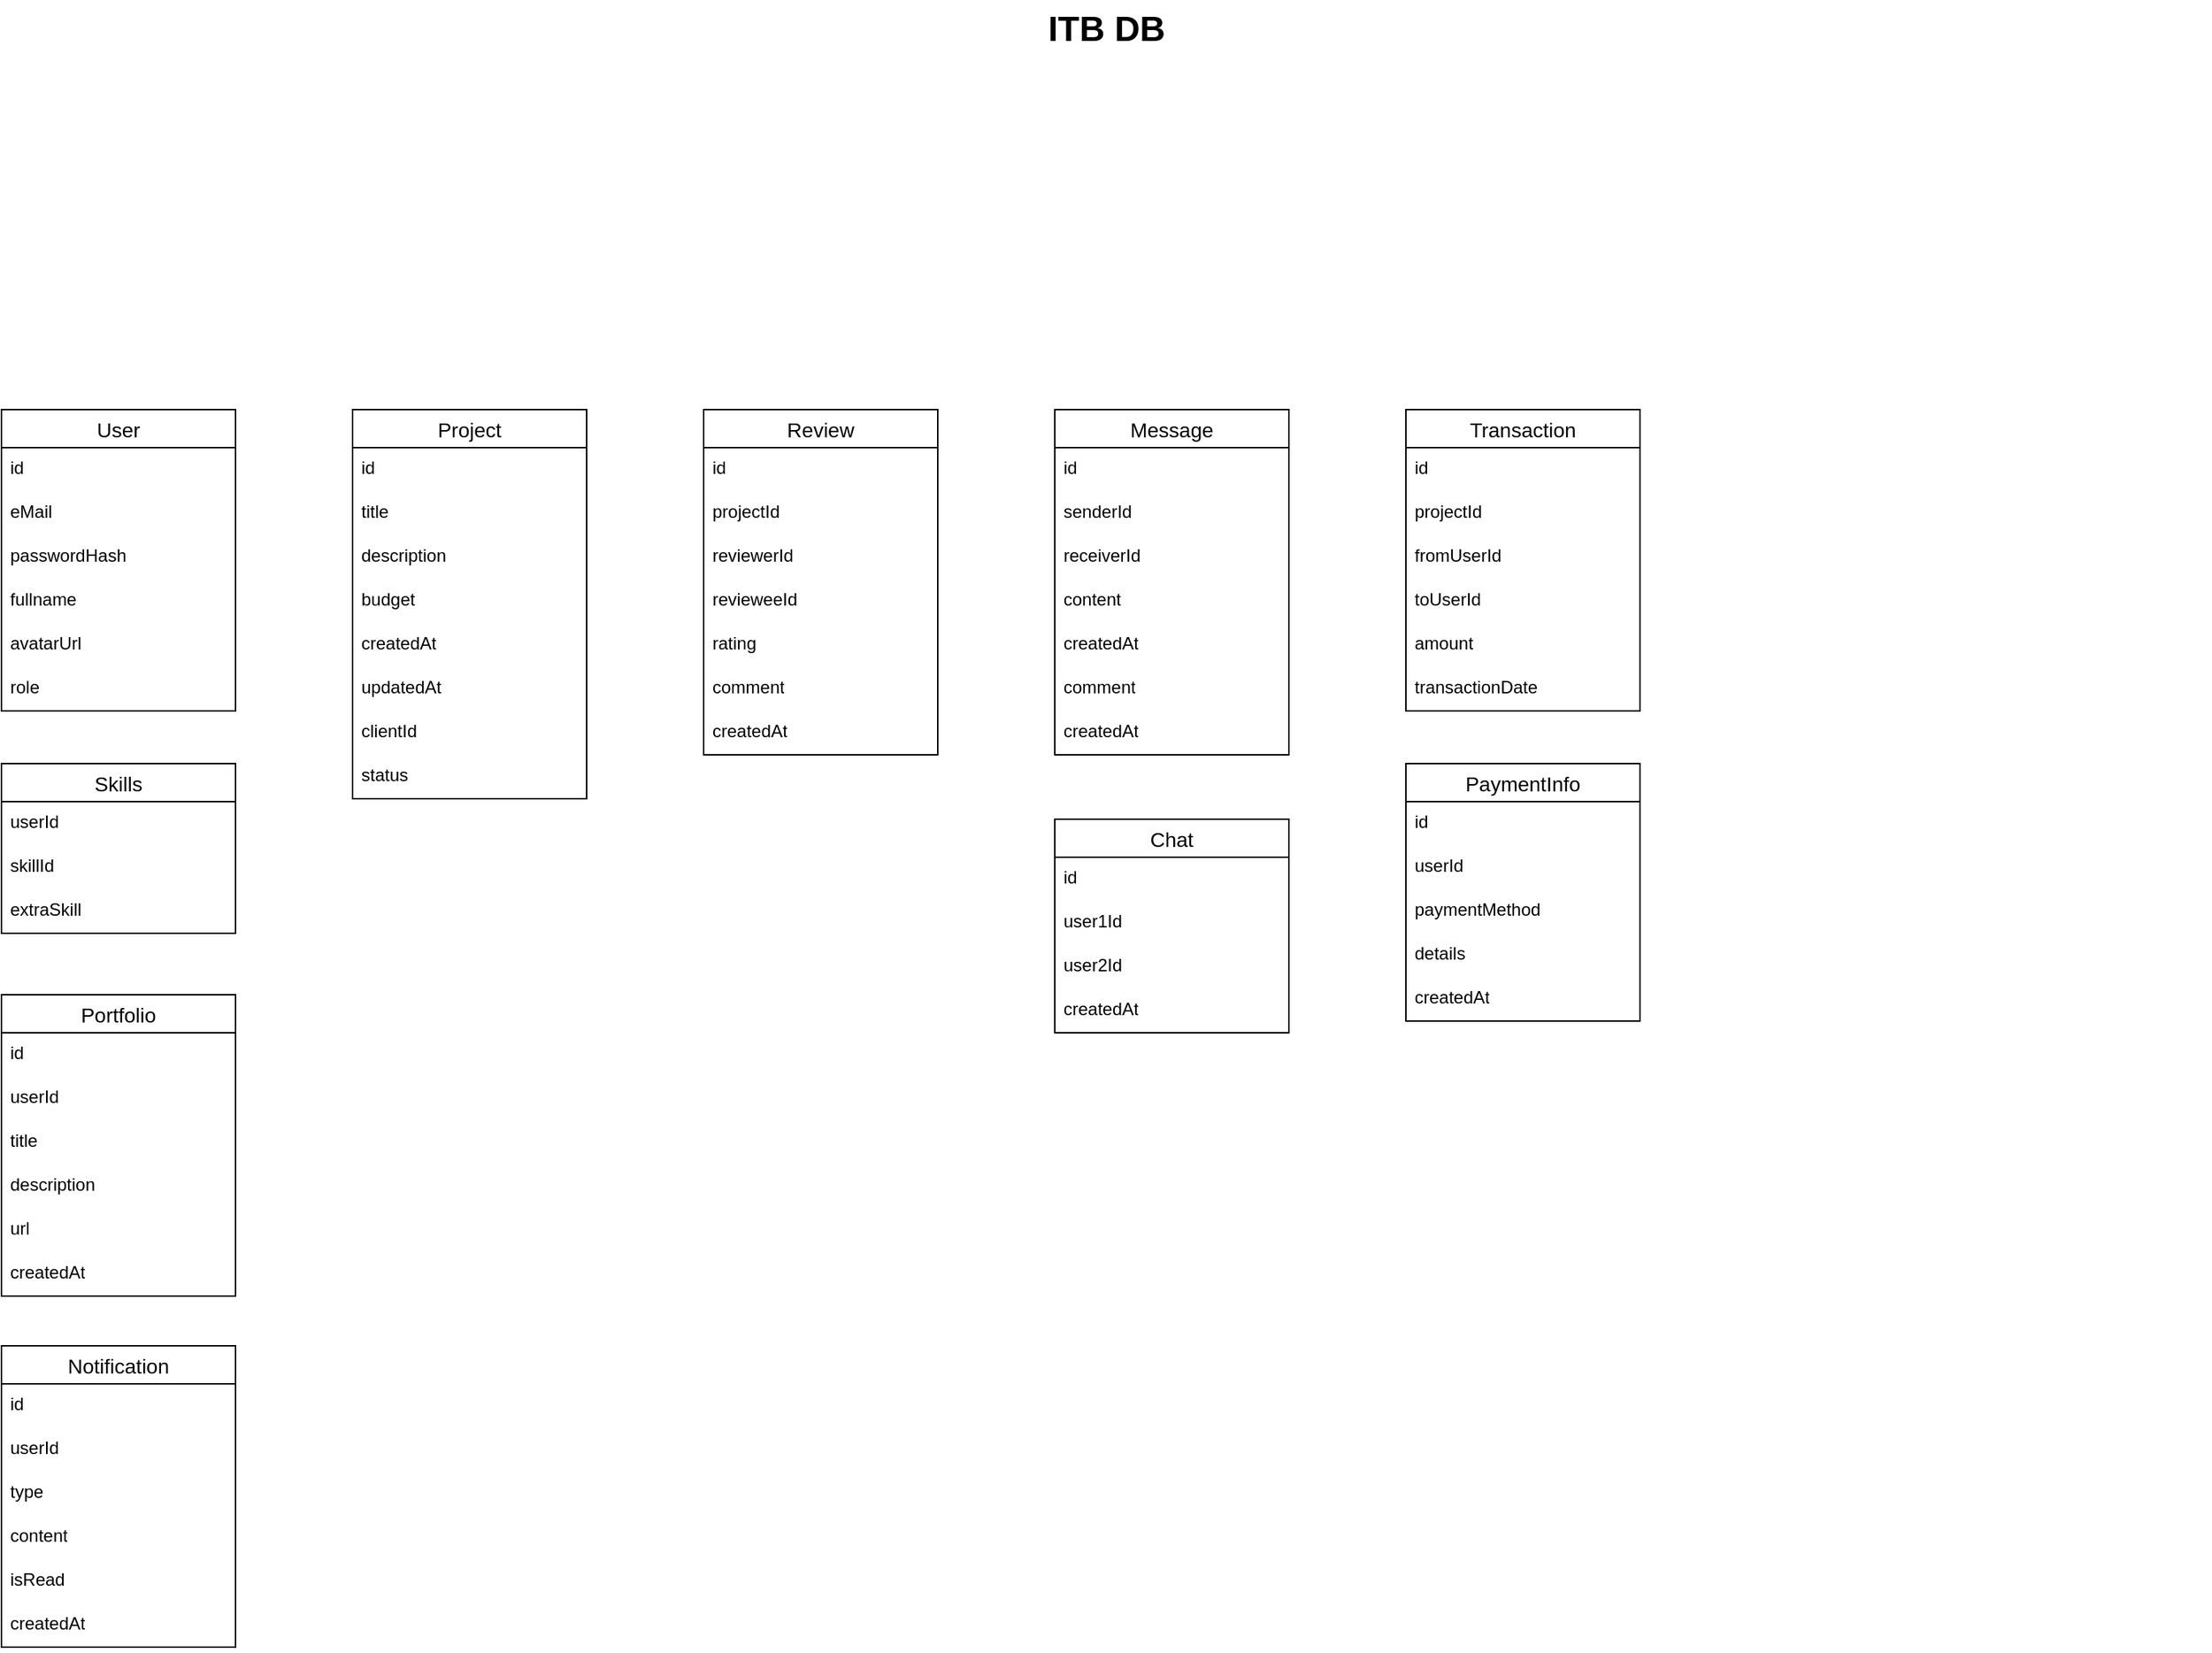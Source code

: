 <mxfile version="24.7.5">
  <diagram name="Page-1" id="929967ad-93f9-6ef4-fab6-5d389245f69c">
    <mxGraphModel dx="522" dy="656" grid="1" gridSize="10" guides="1" tooltips="1" connect="1" arrows="0" fold="1" page="1" pageScale="1.5" pageWidth="1169" pageHeight="826" background="none" math="0" shadow="0">
      <root>
        <mxCell id="0" style=";html=1;" />
        <mxCell id="1" style=";html=1;" parent="0" />
        <mxCell id="1672d66443f91eb5-23" value="ITB DB" style="text;strokeColor=none;fillColor=none;html=1;fontSize=24;fontStyle=1;verticalAlign=middle;align=center;" parent="1" vertex="1">
          <mxGeometry x="120" y="40" width="1510" height="40" as="geometry" />
        </mxCell>
        <mxCell id="SBOIbZMdPSWvXbue71oM-2" value="User" style="swimlane;fontStyle=0;childLayout=stackLayout;horizontal=1;startSize=26;horizontalStack=0;resizeParent=1;resizeParentMax=0;resizeLast=0;collapsible=1;marginBottom=0;align=center;fontSize=14;" parent="1" vertex="1">
          <mxGeometry x="120" y="320" width="160" height="206" as="geometry" />
        </mxCell>
        <mxCell id="SBOIbZMdPSWvXbue71oM-3" value="id" style="text;strokeColor=none;fillColor=none;spacingLeft=4;spacingRight=4;overflow=hidden;rotatable=0;points=[[0,0.5],[1,0.5]];portConstraint=eastwest;fontSize=12;whiteSpace=wrap;html=1;" parent="SBOIbZMdPSWvXbue71oM-2" vertex="1">
          <mxGeometry y="26" width="160" height="30" as="geometry" />
        </mxCell>
        <mxCell id="SBOIbZMdPSWvXbue71oM-4" value="eMail" style="text;strokeColor=none;fillColor=none;spacingLeft=4;spacingRight=4;overflow=hidden;rotatable=0;points=[[0,0.5],[1,0.5]];portConstraint=eastwest;fontSize=12;whiteSpace=wrap;html=1;" parent="SBOIbZMdPSWvXbue71oM-2" vertex="1">
          <mxGeometry y="56" width="160" height="30" as="geometry" />
        </mxCell>
        <mxCell id="SBOIbZMdPSWvXbue71oM-5" value="passwordHash" style="text;strokeColor=none;fillColor=none;spacingLeft=4;spacingRight=4;overflow=hidden;rotatable=0;points=[[0,0.5],[1,0.5]];portConstraint=eastwest;fontSize=12;whiteSpace=wrap;html=1;" parent="SBOIbZMdPSWvXbue71oM-2" vertex="1">
          <mxGeometry y="86" width="160" height="30" as="geometry" />
        </mxCell>
        <mxCell id="SBOIbZMdPSWvXbue71oM-7" value="fullname" style="text;strokeColor=none;fillColor=none;spacingLeft=4;spacingRight=4;overflow=hidden;rotatable=0;points=[[0,0.5],[1,0.5]];portConstraint=eastwest;fontSize=12;whiteSpace=wrap;html=1;" parent="SBOIbZMdPSWvXbue71oM-2" vertex="1">
          <mxGeometry y="116" width="160" height="30" as="geometry" />
        </mxCell>
        <mxCell id="SBOIbZMdPSWvXbue71oM-14" value="avatarUrl" style="text;strokeColor=none;fillColor=none;spacingLeft=4;spacingRight=4;overflow=hidden;rotatable=0;points=[[0,0.5],[1,0.5]];portConstraint=eastwest;fontSize=12;whiteSpace=wrap;html=1;" parent="SBOIbZMdPSWvXbue71oM-2" vertex="1">
          <mxGeometry y="146" width="160" height="30" as="geometry" />
        </mxCell>
        <mxCell id="SBOIbZMdPSWvXbue71oM-13" value="role" style="text;strokeColor=none;fillColor=none;spacingLeft=4;spacingRight=4;overflow=hidden;rotatable=0;points=[[0,0.5],[1,0.5]];portConstraint=eastwest;fontSize=12;whiteSpace=wrap;html=1;" parent="SBOIbZMdPSWvXbue71oM-2" vertex="1">
          <mxGeometry y="176" width="160" height="30" as="geometry" />
        </mxCell>
        <mxCell id="SBOIbZMdPSWvXbue71oM-15" value="Project" style="swimlane;fontStyle=0;childLayout=stackLayout;horizontal=1;startSize=26;horizontalStack=0;resizeParent=1;resizeParentMax=0;resizeLast=0;collapsible=1;marginBottom=0;align=center;fontSize=14;" parent="1" vertex="1">
          <mxGeometry x="360" y="320" width="160" height="266" as="geometry" />
        </mxCell>
        <mxCell id="SBOIbZMdPSWvXbue71oM-16" value="id" style="text;strokeColor=none;fillColor=none;spacingLeft=4;spacingRight=4;overflow=hidden;rotatable=0;points=[[0,0.5],[1,0.5]];portConstraint=eastwest;fontSize=12;whiteSpace=wrap;html=1;" parent="SBOIbZMdPSWvXbue71oM-15" vertex="1">
          <mxGeometry y="26" width="160" height="30" as="geometry" />
        </mxCell>
        <mxCell id="SBOIbZMdPSWvXbue71oM-17" value="title" style="text;strokeColor=none;fillColor=none;spacingLeft=4;spacingRight=4;overflow=hidden;rotatable=0;points=[[0,0.5],[1,0.5]];portConstraint=eastwest;fontSize=12;whiteSpace=wrap;html=1;" parent="SBOIbZMdPSWvXbue71oM-15" vertex="1">
          <mxGeometry y="56" width="160" height="30" as="geometry" />
        </mxCell>
        <mxCell id="SBOIbZMdPSWvXbue71oM-18" value="description" style="text;strokeColor=none;fillColor=none;spacingLeft=4;spacingRight=4;overflow=hidden;rotatable=0;points=[[0,0.5],[1,0.5]];portConstraint=eastwest;fontSize=12;whiteSpace=wrap;html=1;" parent="SBOIbZMdPSWvXbue71oM-15" vertex="1">
          <mxGeometry y="86" width="160" height="30" as="geometry" />
        </mxCell>
        <mxCell id="SBOIbZMdPSWvXbue71oM-19" value="budget" style="text;strokeColor=none;fillColor=none;spacingLeft=4;spacingRight=4;overflow=hidden;rotatable=0;points=[[0,0.5],[1,0.5]];portConstraint=eastwest;fontSize=12;whiteSpace=wrap;html=1;" parent="SBOIbZMdPSWvXbue71oM-15" vertex="1">
          <mxGeometry y="116" width="160" height="30" as="geometry" />
        </mxCell>
        <mxCell id="SBOIbZMdPSWvXbue71oM-20" value="createdAt" style="text;strokeColor=none;fillColor=none;spacingLeft=4;spacingRight=4;overflow=hidden;rotatable=0;points=[[0,0.5],[1,0.5]];portConstraint=eastwest;fontSize=12;whiteSpace=wrap;html=1;" parent="SBOIbZMdPSWvXbue71oM-15" vertex="1">
          <mxGeometry y="146" width="160" height="30" as="geometry" />
        </mxCell>
        <mxCell id="SBOIbZMdPSWvXbue71oM-21" value="updatedAt&lt;span style=&quot;color: rgba(0, 0, 0, 0); font-family: monospace; font-size: 0px; text-wrap: nowrap;&quot;&gt;%3CmxGraphModel%3E%3Croot%3E%3CmxCell%20id%3D%220%22%2F%3E%3CmxCell%20id%3D%221%22%20parent%3D%220%22%2F%3E%3CmxCell%20id%3D%222%22%20value%3D%22user%22%20style%3D%22swimlane%3BfontStyle%3D0%3BchildLayout%3DstackLayout%3Bhorizontal%3D1%3BstartSize%3D26%3BhorizontalStack%3D0%3BresizeParent%3D1%3BresizeParentMax%3D0%3BresizeLast%3D0%3Bcollapsible%3D1%3BmarginBottom%3D0%3Balign%3Dcenter%3BfontSize%3D14%3B%22%20vertex%3D%221%22%20parent%3D%221%22%3E%3CmxGeometry%20x%3D%22120%22%20y%3D%22320%22%20width%3D%22160%22%20height%3D%22206%22%20as%3D%22geometry%22%2F%3E%3C%2FmxCell%3E%3CmxCell%20id%3D%223%22%20value%3D%22ID%22%20style%3D%22text%3BstrokeColor%3Dnone%3BfillColor%3Dnone%3BspacingLeft%3D4%3BspacingRight%3D4%3Boverflow%3Dhidden%3Brotatable%3D0%3Bpoints%3D%5B%5B0%2C0.5%5D%2C%5B1%2C0.5%5D%5D%3BportConstraint%3Deastwest%3BfontSize%3D12%3BwhiteSpace%3Dwrap%3Bhtml%3D1%3B%22%20vertex%3D%221%22%20parent%3D%222%22%3E%3CmxGeometry%20y%3D%2226%22%20width%3D%22160%22%20height%3D%2230%22%20as%3D%22geometry%22%2F%3E%3C%2FmxCell%3E%3CmxCell%20id%3D%224%22%20value%3D%22EMail%22%20style%3D%22text%3BstrokeColor%3Dnone%3BfillColor%3Dnone%3BspacingLeft%3D4%3BspacingRight%3D4%3Boverflow%3Dhidden%3Brotatable%3D0%3Bpoints%3D%5B%5B0%2C0.5%5D%2C%5B1%2C0.5%5D%5D%3BportConstraint%3Deastwest%3BfontSize%3D12%3BwhiteSpace%3Dwrap%3Bhtml%3D1%3B%22%20vertex%3D%221%22%20parent%3D%222%22%3E%3CmxGeometry%20y%3D%2256%22%20width%3D%22160%22%20height%3D%2230%22%20as%3D%22geometry%22%2F%3E%3C%2FmxCell%3E%3CmxCell%20id%3D%225%22%20value%3D%22PasswordHash%22%20style%3D%22text%3BstrokeColor%3Dnone%3BfillColor%3Dnone%3BspacingLeft%3D4%3BspacingRight%3D4%3Boverflow%3Dhidden%3Brotatable%3D0%3Bpoints%3D%5B%5B0%2C0.5%5D%2C%5B1%2C0.5%5D%5D%3BportConstraint%3Deastwest%3BfontSize%3D12%3BwhiteSpace%3Dwrap%3Bhtml%3D1%3B%22%20vertex%3D%221%22%20parent%3D%222%22%3E%3CmxGeometry%20y%3D%2286%22%20width%3D%22160%22%20height%3D%2230%22%20as%3D%22geometry%22%2F%3E%3C%2FmxCell%3E%3CmxCell%20id%3D%226%22%20value%3D%22Fullname%22%20style%3D%22text%3BstrokeColor%3Dnone%3BfillColor%3Dnone%3BspacingLeft%3D4%3BspacingRight%3D4%3Boverflow%3Dhidden%3Brotatable%3D0%3Bpoints%3D%5B%5B0%2C0.5%5D%2C%5B1%2C0.5%5D%5D%3BportConstraint%3Deastwest%3BfontSize%3D12%3BwhiteSpace%3Dwrap%3Bhtml%3D1%3B%22%20vertex%3D%221%22%20parent%3D%222%22%3E%3CmxGeometry%20y%3D%22116%22%20width%3D%22160%22%20height%3D%2230%22%20as%3D%22geometry%22%2F%3E%3C%2FmxCell%3E%3CmxCell%20id%3D%227%22%20value%3D%22AvatarUrl%22%20style%3D%22text%3BstrokeColor%3Dnone%3BfillColor%3Dnone%3BspacingLeft%3D4%3BspacingRight%3D4%3Boverflow%3Dhidden%3Brotatable%3D0%3Bpoints%3D%5B%5B0%2C0.5%5D%2C%5B1%2C0.5%5D%5D%3BportConstraint%3Deastwest%3BfontSize%3D12%3BwhiteSpace%3Dwrap%3Bhtml%3D1%3B%22%20vertex%3D%221%22%20parent%3D%222%22%3E%3CmxGeometry%20y%3D%22146%22%20width%3D%22160%22%20height%3D%2230%22%20as%3D%22geometry%22%2F%3E%3C%2FmxCell%3E%3CmxCell%20id%3D%228%22%20value%3D%22Role%22%20style%3D%22text%3BstrokeColor%3Dnone%3BfillColor%3Dnone%3BspacingLeft%3D4%3BspacingRight%3D4%3Boverflow%3Dhidden%3Brotatable%3D0%3Bpoints%3D%5B%5B0%2C0.5%5D%2C%5B1%2C0.5%5D%5D%3BportConstraint%3Deastwest%3BfontSize%3D12%3BwhiteSpace%3Dwrap%3Bhtml%3D1%3B%22%20vertex%3D%221%22%20parent%3D%222%22%3E%3CmxGeometry%20y%3D%22176%22%20width%3D%22160%22%20height%3D%2230%22%20as%3D%22geometry%22%2F%3E%3C%2FmxCell%3E%3C%2Froot%3E%3C%2FmxGraphModel%3E&lt;/span&gt;" style="text;strokeColor=none;fillColor=none;spacingLeft=4;spacingRight=4;overflow=hidden;rotatable=0;points=[[0,0.5],[1,0.5]];portConstraint=eastwest;fontSize=12;whiteSpace=wrap;html=1;" parent="SBOIbZMdPSWvXbue71oM-15" vertex="1">
          <mxGeometry y="176" width="160" height="30" as="geometry" />
        </mxCell>
        <mxCell id="SBOIbZMdPSWvXbue71oM-23" value="clientId" style="text;strokeColor=none;fillColor=none;spacingLeft=4;spacingRight=4;overflow=hidden;rotatable=0;points=[[0,0.5],[1,0.5]];portConstraint=eastwest;fontSize=12;whiteSpace=wrap;html=1;" parent="SBOIbZMdPSWvXbue71oM-15" vertex="1">
          <mxGeometry y="206" width="160" height="30" as="geometry" />
        </mxCell>
        <mxCell id="SBOIbZMdPSWvXbue71oM-22" value="status" style="text;strokeColor=none;fillColor=none;spacingLeft=4;spacingRight=4;overflow=hidden;rotatable=0;points=[[0,0.5],[1,0.5]];portConstraint=eastwest;fontSize=12;whiteSpace=wrap;html=1;" parent="SBOIbZMdPSWvXbue71oM-15" vertex="1">
          <mxGeometry y="236" width="160" height="30" as="geometry" />
        </mxCell>
        <mxCell id="SBOIbZMdPSWvXbue71oM-24" value="Review" style="swimlane;fontStyle=0;childLayout=stackLayout;horizontal=1;startSize=26;horizontalStack=0;resizeParent=1;resizeParentMax=0;resizeLast=0;collapsible=1;marginBottom=0;align=center;fontSize=14;" parent="1" vertex="1">
          <mxGeometry x="600" y="320" width="160" height="236" as="geometry" />
        </mxCell>
        <mxCell id="SBOIbZMdPSWvXbue71oM-25" value="id" style="text;strokeColor=none;fillColor=none;spacingLeft=4;spacingRight=4;overflow=hidden;rotatable=0;points=[[0,0.5],[1,0.5]];portConstraint=eastwest;fontSize=12;whiteSpace=wrap;html=1;" parent="SBOIbZMdPSWvXbue71oM-24" vertex="1">
          <mxGeometry y="26" width="160" height="30" as="geometry" />
        </mxCell>
        <mxCell id="SBOIbZMdPSWvXbue71oM-26" value="projectId" style="text;strokeColor=none;fillColor=none;spacingLeft=4;spacingRight=4;overflow=hidden;rotatable=0;points=[[0,0.5],[1,0.5]];portConstraint=eastwest;fontSize=12;whiteSpace=wrap;html=1;" parent="SBOIbZMdPSWvXbue71oM-24" vertex="1">
          <mxGeometry y="56" width="160" height="30" as="geometry" />
        </mxCell>
        <mxCell id="SBOIbZMdPSWvXbue71oM-27" value="reviewerId" style="text;strokeColor=none;fillColor=none;spacingLeft=4;spacingRight=4;overflow=hidden;rotatable=0;points=[[0,0.5],[1,0.5]];portConstraint=eastwest;fontSize=12;whiteSpace=wrap;html=1;" parent="SBOIbZMdPSWvXbue71oM-24" vertex="1">
          <mxGeometry y="86" width="160" height="30" as="geometry" />
        </mxCell>
        <mxCell id="SBOIbZMdPSWvXbue71oM-28" value="revieweeId" style="text;strokeColor=none;fillColor=none;spacingLeft=4;spacingRight=4;overflow=hidden;rotatable=0;points=[[0,0.5],[1,0.5]];portConstraint=eastwest;fontSize=12;whiteSpace=wrap;html=1;" parent="SBOIbZMdPSWvXbue71oM-24" vertex="1">
          <mxGeometry y="116" width="160" height="30" as="geometry" />
        </mxCell>
        <mxCell id="SBOIbZMdPSWvXbue71oM-29" value="rating" style="text;strokeColor=none;fillColor=none;spacingLeft=4;spacingRight=4;overflow=hidden;rotatable=0;points=[[0,0.5],[1,0.5]];portConstraint=eastwest;fontSize=12;whiteSpace=wrap;html=1;" parent="SBOIbZMdPSWvXbue71oM-24" vertex="1">
          <mxGeometry y="146" width="160" height="30" as="geometry" />
        </mxCell>
        <mxCell id="SBOIbZMdPSWvXbue71oM-30" value="comment" style="text;strokeColor=none;fillColor=none;spacingLeft=4;spacingRight=4;overflow=hidden;rotatable=0;points=[[0,0.5],[1,0.5]];portConstraint=eastwest;fontSize=12;whiteSpace=wrap;html=1;" parent="SBOIbZMdPSWvXbue71oM-24" vertex="1">
          <mxGeometry y="176" width="160" height="30" as="geometry" />
        </mxCell>
        <mxCell id="SBOIbZMdPSWvXbue71oM-31" value="createdAt" style="text;strokeColor=none;fillColor=none;spacingLeft=4;spacingRight=4;overflow=hidden;rotatable=0;points=[[0,0.5],[1,0.5]];portConstraint=eastwest;fontSize=12;whiteSpace=wrap;html=1;" parent="SBOIbZMdPSWvXbue71oM-24" vertex="1">
          <mxGeometry y="206" width="160" height="30" as="geometry" />
        </mxCell>
        <mxCell id="SBOIbZMdPSWvXbue71oM-33" value="Message" style="swimlane;fontStyle=0;childLayout=stackLayout;horizontal=1;startSize=26;horizontalStack=0;resizeParent=1;resizeParentMax=0;resizeLast=0;collapsible=1;marginBottom=0;align=center;fontSize=14;" parent="1" vertex="1">
          <mxGeometry x="840" y="320" width="160" height="236" as="geometry" />
        </mxCell>
        <mxCell id="SBOIbZMdPSWvXbue71oM-34" value="id" style="text;strokeColor=none;fillColor=none;spacingLeft=4;spacingRight=4;overflow=hidden;rotatable=0;points=[[0,0.5],[1,0.5]];portConstraint=eastwest;fontSize=12;whiteSpace=wrap;html=1;" parent="SBOIbZMdPSWvXbue71oM-33" vertex="1">
          <mxGeometry y="26" width="160" height="30" as="geometry" />
        </mxCell>
        <mxCell id="SBOIbZMdPSWvXbue71oM-35" value="senderId" style="text;strokeColor=none;fillColor=none;spacingLeft=4;spacingRight=4;overflow=hidden;rotatable=0;points=[[0,0.5],[1,0.5]];portConstraint=eastwest;fontSize=12;whiteSpace=wrap;html=1;" parent="SBOIbZMdPSWvXbue71oM-33" vertex="1">
          <mxGeometry y="56" width="160" height="30" as="geometry" />
        </mxCell>
        <mxCell id="SBOIbZMdPSWvXbue71oM-36" value="receiverId" style="text;strokeColor=none;fillColor=none;spacingLeft=4;spacingRight=4;overflow=hidden;rotatable=0;points=[[0,0.5],[1,0.5]];portConstraint=eastwest;fontSize=12;whiteSpace=wrap;html=1;" parent="SBOIbZMdPSWvXbue71oM-33" vertex="1">
          <mxGeometry y="86" width="160" height="30" as="geometry" />
        </mxCell>
        <mxCell id="SBOIbZMdPSWvXbue71oM-37" value="content" style="text;strokeColor=none;fillColor=none;spacingLeft=4;spacingRight=4;overflow=hidden;rotatable=0;points=[[0,0.5],[1,0.5]];portConstraint=eastwest;fontSize=12;whiteSpace=wrap;html=1;" parent="SBOIbZMdPSWvXbue71oM-33" vertex="1">
          <mxGeometry y="116" width="160" height="30" as="geometry" />
        </mxCell>
        <mxCell id="SBOIbZMdPSWvXbue71oM-38" value="createdAt" style="text;strokeColor=none;fillColor=none;spacingLeft=4;spacingRight=4;overflow=hidden;rotatable=0;points=[[0,0.5],[1,0.5]];portConstraint=eastwest;fontSize=12;whiteSpace=wrap;html=1;" parent="SBOIbZMdPSWvXbue71oM-33" vertex="1">
          <mxGeometry y="146" width="160" height="30" as="geometry" />
        </mxCell>
        <mxCell id="SBOIbZMdPSWvXbue71oM-39" value="comment" style="text;strokeColor=none;fillColor=none;spacingLeft=4;spacingRight=4;overflow=hidden;rotatable=0;points=[[0,0.5],[1,0.5]];portConstraint=eastwest;fontSize=12;whiteSpace=wrap;html=1;" parent="SBOIbZMdPSWvXbue71oM-33" vertex="1">
          <mxGeometry y="176" width="160" height="30" as="geometry" />
        </mxCell>
        <mxCell id="SBOIbZMdPSWvXbue71oM-40" value="createdAt" style="text;strokeColor=none;fillColor=none;spacingLeft=4;spacingRight=4;overflow=hidden;rotatable=0;points=[[0,0.5],[1,0.5]];portConstraint=eastwest;fontSize=12;whiteSpace=wrap;html=1;" parent="SBOIbZMdPSWvXbue71oM-33" vertex="1">
          <mxGeometry y="206" width="160" height="30" as="geometry" />
        </mxCell>
        <mxCell id="SBOIbZMdPSWvXbue71oM-41" value="Transaction" style="swimlane;fontStyle=0;childLayout=stackLayout;horizontal=1;startSize=26;horizontalStack=0;resizeParent=1;resizeParentMax=0;resizeLast=0;collapsible=1;marginBottom=0;align=center;fontSize=14;" parent="1" vertex="1">
          <mxGeometry x="1080" y="320" width="160" height="206" as="geometry" />
        </mxCell>
        <mxCell id="SBOIbZMdPSWvXbue71oM-42" value="id" style="text;strokeColor=none;fillColor=none;spacingLeft=4;spacingRight=4;overflow=hidden;rotatable=0;points=[[0,0.5],[1,0.5]];portConstraint=eastwest;fontSize=12;whiteSpace=wrap;html=1;" parent="SBOIbZMdPSWvXbue71oM-41" vertex="1">
          <mxGeometry y="26" width="160" height="30" as="geometry" />
        </mxCell>
        <mxCell id="SBOIbZMdPSWvXbue71oM-43" value="projectId" style="text;strokeColor=none;fillColor=none;spacingLeft=4;spacingRight=4;overflow=hidden;rotatable=0;points=[[0,0.5],[1,0.5]];portConstraint=eastwest;fontSize=12;whiteSpace=wrap;html=1;" parent="SBOIbZMdPSWvXbue71oM-41" vertex="1">
          <mxGeometry y="56" width="160" height="30" as="geometry" />
        </mxCell>
        <mxCell id="SBOIbZMdPSWvXbue71oM-44" value="fromUserId" style="text;strokeColor=none;fillColor=none;spacingLeft=4;spacingRight=4;overflow=hidden;rotatable=0;points=[[0,0.5],[1,0.5]];portConstraint=eastwest;fontSize=12;whiteSpace=wrap;html=1;" parent="SBOIbZMdPSWvXbue71oM-41" vertex="1">
          <mxGeometry y="86" width="160" height="30" as="geometry" />
        </mxCell>
        <mxCell id="SBOIbZMdPSWvXbue71oM-45" value="toUserId" style="text;strokeColor=none;fillColor=none;spacingLeft=4;spacingRight=4;overflow=hidden;rotatable=0;points=[[0,0.5],[1,0.5]];portConstraint=eastwest;fontSize=12;whiteSpace=wrap;html=1;" parent="SBOIbZMdPSWvXbue71oM-41" vertex="1">
          <mxGeometry y="116" width="160" height="30" as="geometry" />
        </mxCell>
        <mxCell id="SBOIbZMdPSWvXbue71oM-46" value="amount" style="text;strokeColor=none;fillColor=none;spacingLeft=4;spacingRight=4;overflow=hidden;rotatable=0;points=[[0,0.5],[1,0.5]];portConstraint=eastwest;fontSize=12;whiteSpace=wrap;html=1;" parent="SBOIbZMdPSWvXbue71oM-41" vertex="1">
          <mxGeometry y="146" width="160" height="30" as="geometry" />
        </mxCell>
        <mxCell id="SBOIbZMdPSWvXbue71oM-47" value="transactionDate" style="text;strokeColor=none;fillColor=none;spacingLeft=4;spacingRight=4;overflow=hidden;rotatable=0;points=[[0,0.5],[1,0.5]];portConstraint=eastwest;fontSize=12;whiteSpace=wrap;html=1;" parent="SBOIbZMdPSWvXbue71oM-41" vertex="1">
          <mxGeometry y="176" width="160" height="30" as="geometry" />
        </mxCell>
        <mxCell id="SBOIbZMdPSWvXbue71oM-49" value="Skills" style="swimlane;fontStyle=0;childLayout=stackLayout;horizontal=1;startSize=26;horizontalStack=0;resizeParent=1;resizeParentMax=0;resizeLast=0;collapsible=1;marginBottom=0;align=center;fontSize=14;" parent="1" vertex="1">
          <mxGeometry x="120" y="562" width="160" height="116" as="geometry" />
        </mxCell>
        <mxCell id="SBOIbZMdPSWvXbue71oM-50" value="userId" style="text;strokeColor=none;fillColor=none;spacingLeft=4;spacingRight=4;overflow=hidden;rotatable=0;points=[[0,0.5],[1,0.5]];portConstraint=eastwest;fontSize=12;whiteSpace=wrap;html=1;" parent="SBOIbZMdPSWvXbue71oM-49" vertex="1">
          <mxGeometry y="26" width="160" height="30" as="geometry" />
        </mxCell>
        <mxCell id="SBOIbZMdPSWvXbue71oM-51" value="skillId" style="text;strokeColor=none;fillColor=none;spacingLeft=4;spacingRight=4;overflow=hidden;rotatable=0;points=[[0,0.5],[1,0.5]];portConstraint=eastwest;fontSize=12;whiteSpace=wrap;html=1;" parent="SBOIbZMdPSWvXbue71oM-49" vertex="1">
          <mxGeometry y="56" width="160" height="30" as="geometry" />
        </mxCell>
        <mxCell id="SBOIbZMdPSWvXbue71oM-52" value="extraSkill" style="text;strokeColor=none;fillColor=none;spacingLeft=4;spacingRight=4;overflow=hidden;rotatable=0;points=[[0,0.5],[1,0.5]];portConstraint=eastwest;fontSize=12;whiteSpace=wrap;html=1;" parent="SBOIbZMdPSWvXbue71oM-49" vertex="1">
          <mxGeometry y="86" width="160" height="30" as="geometry" />
        </mxCell>
        <mxCell id="SBOIbZMdPSWvXbue71oM-56" value="Portfolio" style="swimlane;fontStyle=0;childLayout=stackLayout;horizontal=1;startSize=26;horizontalStack=0;resizeParent=1;resizeParentMax=0;resizeLast=0;collapsible=1;marginBottom=0;align=center;fontSize=14;" parent="1" vertex="1">
          <mxGeometry x="120" y="720" width="160" height="206" as="geometry" />
        </mxCell>
        <mxCell id="SBOIbZMdPSWvXbue71oM-57" value="id" style="text;strokeColor=none;fillColor=none;spacingLeft=4;spacingRight=4;overflow=hidden;rotatable=0;points=[[0,0.5],[1,0.5]];portConstraint=eastwest;fontSize=12;whiteSpace=wrap;html=1;" parent="SBOIbZMdPSWvXbue71oM-56" vertex="1">
          <mxGeometry y="26" width="160" height="30" as="geometry" />
        </mxCell>
        <mxCell id="SBOIbZMdPSWvXbue71oM-58" value="userId" style="text;strokeColor=none;fillColor=none;spacingLeft=4;spacingRight=4;overflow=hidden;rotatable=0;points=[[0,0.5],[1,0.5]];portConstraint=eastwest;fontSize=12;whiteSpace=wrap;html=1;" parent="SBOIbZMdPSWvXbue71oM-56" vertex="1">
          <mxGeometry y="56" width="160" height="30" as="geometry" />
        </mxCell>
        <mxCell id="SBOIbZMdPSWvXbue71oM-59" value="title&lt;span style=&quot;color: rgba(0, 0, 0, 0); font-family: monospace; font-size: 0px; text-wrap: nowrap;&quot;&gt;%3CmxGraphModel%3E%3Croot%3E%3CmxCell%20id%3D%220%22%2F%3E%3CmxCell%20id%3D%221%22%20parent%3D%220%22%2F%3E%3CmxCell%20id%3D%222%22%20value%3D%22Skills%22%20style%3D%22swimlane%3BfontStyle%3D0%3BchildLayout%3DstackLayout%3Bhorizontal%3D1%3BstartSize%3D26%3BhorizontalStack%3D0%3BresizeParent%3D1%3BresizeParentMax%3D0%3BresizeLast%3D0%3Bcollapsible%3D1%3BmarginBottom%3D0%3Balign%3Dcenter%3BfontSize%3D14%3B%22%20vertex%3D%221%22%20parent%3D%221%22%3E%3CmxGeometry%20x%3D%22120%22%20y%3D%22600%22%20width%3D%22160%22%20height%3D%22116%22%20as%3D%22geometry%22%2F%3E%3C%2FmxCell%3E%3CmxCell%20id%3D%223%22%20value%3D%22userId%22%20style%3D%22text%3BstrokeColor%3Dnone%3BfillColor%3Dnone%3BspacingLeft%3D4%3BspacingRight%3D4%3Boverflow%3Dhidden%3Brotatable%3D0%3Bpoints%3D%5B%5B0%2C0.5%5D%2C%5B1%2C0.5%5D%5D%3BportConstraint%3Deastwest%3BfontSize%3D12%3BwhiteSpace%3Dwrap%3Bhtml%3D1%3B%22%20vertex%3D%221%22%20parent%3D%222%22%3E%3CmxGeometry%20y%3D%2226%22%20width%3D%22160%22%20height%3D%2230%22%20as%3D%22geometry%22%2F%3E%3C%2FmxCell%3E%3CmxCell%20id%3D%224%22%20value%3D%22skillId%22%20style%3D%22text%3BstrokeColor%3Dnone%3BfillColor%3Dnone%3BspacingLeft%3D4%3BspacingRight%3D4%3Boverflow%3Dhidden%3Brotatable%3D0%3Bpoints%3D%5B%5B0%2C0.5%5D%2C%5B1%2C0.5%5D%5D%3BportConstraint%3Deastwest%3BfontSize%3D12%3BwhiteSpace%3Dwrap%3Bhtml%3D1%3B%22%20vertex%3D%221%22%20parent%3D%222%22%3E%3CmxGeometry%20y%3D%2256%22%20width%3D%22160%22%20height%3D%2230%22%20as%3D%22geometry%22%2F%3E%3C%2FmxCell%3E%3CmxCell%20id%3D%225%22%20value%3D%22extraSkill%22%20style%3D%22text%3BstrokeColor%3Dnone%3BfillColor%3Dnone%3BspacingLeft%3D4%3BspacingRight%3D4%3Boverflow%3Dhidden%3Brotatable%3D0%3Bpoints%3D%5B%5B0%2C0.5%5D%2C%5B1%2C0.5%5D%5D%3BportConstraint%3Deastwest%3BfontSize%3D12%3BwhiteSpace%3Dwrap%3Bhtml%3D1%3B%22%20vertex%3D%221%22%20parent%3D%222%22%3E%3CmxGeometry%20y%3D%2286%22%20width%3D%22160%22%20height%3D%2230%22%20as%3D%22geometry%22%2F%3E%3C%2FmxCell%3E%3C%2Froot%3E%3C%2FmxGraphModel%3E&lt;/span&gt;" style="text;strokeColor=none;fillColor=none;spacingLeft=4;spacingRight=4;overflow=hidden;rotatable=0;points=[[0,0.5],[1,0.5]];portConstraint=eastwest;fontSize=12;whiteSpace=wrap;html=1;" parent="SBOIbZMdPSWvXbue71oM-56" vertex="1">
          <mxGeometry y="86" width="160" height="30" as="geometry" />
        </mxCell>
        <mxCell id="SBOIbZMdPSWvXbue71oM-60" value="description" style="text;strokeColor=none;fillColor=none;spacingLeft=4;spacingRight=4;overflow=hidden;rotatable=0;points=[[0,0.5],[1,0.5]];portConstraint=eastwest;fontSize=12;whiteSpace=wrap;html=1;" parent="SBOIbZMdPSWvXbue71oM-56" vertex="1">
          <mxGeometry y="116" width="160" height="30" as="geometry" />
        </mxCell>
        <mxCell id="SBOIbZMdPSWvXbue71oM-61" value="url" style="text;strokeColor=none;fillColor=none;spacingLeft=4;spacingRight=4;overflow=hidden;rotatable=0;points=[[0,0.5],[1,0.5]];portConstraint=eastwest;fontSize=12;whiteSpace=wrap;html=1;" parent="SBOIbZMdPSWvXbue71oM-56" vertex="1">
          <mxGeometry y="146" width="160" height="30" as="geometry" />
        </mxCell>
        <mxCell id="SBOIbZMdPSWvXbue71oM-62" value="createdAt" style="text;strokeColor=none;fillColor=none;spacingLeft=4;spacingRight=4;overflow=hidden;rotatable=0;points=[[0,0.5],[1,0.5]];portConstraint=eastwest;fontSize=12;whiteSpace=wrap;html=1;" parent="SBOIbZMdPSWvXbue71oM-56" vertex="1">
          <mxGeometry y="176" width="160" height="30" as="geometry" />
        </mxCell>
        <mxCell id="SBOIbZMdPSWvXbue71oM-63" value="Notification" style="swimlane;fontStyle=0;childLayout=stackLayout;horizontal=1;startSize=26;horizontalStack=0;resizeParent=1;resizeParentMax=0;resizeLast=0;collapsible=1;marginBottom=0;align=center;fontSize=14;" parent="1" vertex="1">
          <mxGeometry x="120" y="960" width="160" height="206" as="geometry" />
        </mxCell>
        <mxCell id="SBOIbZMdPSWvXbue71oM-64" value="id" style="text;strokeColor=none;fillColor=none;spacingLeft=4;spacingRight=4;overflow=hidden;rotatable=0;points=[[0,0.5],[1,0.5]];portConstraint=eastwest;fontSize=12;whiteSpace=wrap;html=1;" parent="SBOIbZMdPSWvXbue71oM-63" vertex="1">
          <mxGeometry y="26" width="160" height="30" as="geometry" />
        </mxCell>
        <mxCell id="SBOIbZMdPSWvXbue71oM-65" value="userId" style="text;strokeColor=none;fillColor=none;spacingLeft=4;spacingRight=4;overflow=hidden;rotatable=0;points=[[0,0.5],[1,0.5]];portConstraint=eastwest;fontSize=12;whiteSpace=wrap;html=1;" parent="SBOIbZMdPSWvXbue71oM-63" vertex="1">
          <mxGeometry y="56" width="160" height="30" as="geometry" />
        </mxCell>
        <mxCell id="SBOIbZMdPSWvXbue71oM-66" value="type" style="text;strokeColor=none;fillColor=none;spacingLeft=4;spacingRight=4;overflow=hidden;rotatable=0;points=[[0,0.5],[1,0.5]];portConstraint=eastwest;fontSize=12;whiteSpace=wrap;html=1;" parent="SBOIbZMdPSWvXbue71oM-63" vertex="1">
          <mxGeometry y="86" width="160" height="30" as="geometry" />
        </mxCell>
        <mxCell id="SBOIbZMdPSWvXbue71oM-67" value="content" style="text;strokeColor=none;fillColor=none;spacingLeft=4;spacingRight=4;overflow=hidden;rotatable=0;points=[[0,0.5],[1,0.5]];portConstraint=eastwest;fontSize=12;whiteSpace=wrap;html=1;" parent="SBOIbZMdPSWvXbue71oM-63" vertex="1">
          <mxGeometry y="116" width="160" height="30" as="geometry" />
        </mxCell>
        <mxCell id="SBOIbZMdPSWvXbue71oM-68" value="isRead" style="text;strokeColor=none;fillColor=none;spacingLeft=4;spacingRight=4;overflow=hidden;rotatable=0;points=[[0,0.5],[1,0.5]];portConstraint=eastwest;fontSize=12;whiteSpace=wrap;html=1;" parent="SBOIbZMdPSWvXbue71oM-63" vertex="1">
          <mxGeometry y="146" width="160" height="30" as="geometry" />
        </mxCell>
        <mxCell id="SBOIbZMdPSWvXbue71oM-69" value="createdAt" style="text;strokeColor=none;fillColor=none;spacingLeft=4;spacingRight=4;overflow=hidden;rotatable=0;points=[[0,0.5],[1,0.5]];portConstraint=eastwest;fontSize=12;whiteSpace=wrap;html=1;" parent="SBOIbZMdPSWvXbue71oM-63" vertex="1">
          <mxGeometry y="176" width="160" height="30" as="geometry" />
        </mxCell>
        <mxCell id="SBOIbZMdPSWvXbue71oM-70" value="Chat" style="swimlane;fontStyle=0;childLayout=stackLayout;horizontal=1;startSize=26;horizontalStack=0;resizeParent=1;resizeParentMax=0;resizeLast=0;collapsible=1;marginBottom=0;align=center;fontSize=14;" parent="1" vertex="1">
          <mxGeometry x="840" y="600" width="160" height="146" as="geometry" />
        </mxCell>
        <mxCell id="SBOIbZMdPSWvXbue71oM-71" value="id" style="text;strokeColor=none;fillColor=none;spacingLeft=4;spacingRight=4;overflow=hidden;rotatable=0;points=[[0,0.5],[1,0.5]];portConstraint=eastwest;fontSize=12;whiteSpace=wrap;html=1;" parent="SBOIbZMdPSWvXbue71oM-70" vertex="1">
          <mxGeometry y="26" width="160" height="30" as="geometry" />
        </mxCell>
        <mxCell id="SBOIbZMdPSWvXbue71oM-72" value="user1Id" style="text;strokeColor=none;fillColor=none;spacingLeft=4;spacingRight=4;overflow=hidden;rotatable=0;points=[[0,0.5],[1,0.5]];portConstraint=eastwest;fontSize=12;whiteSpace=wrap;html=1;" parent="SBOIbZMdPSWvXbue71oM-70" vertex="1">
          <mxGeometry y="56" width="160" height="30" as="geometry" />
        </mxCell>
        <mxCell id="SBOIbZMdPSWvXbue71oM-73" value="user2Id" style="text;strokeColor=none;fillColor=none;spacingLeft=4;spacingRight=4;overflow=hidden;rotatable=0;points=[[0,0.5],[1,0.5]];portConstraint=eastwest;fontSize=12;whiteSpace=wrap;html=1;" parent="SBOIbZMdPSWvXbue71oM-70" vertex="1">
          <mxGeometry y="86" width="160" height="30" as="geometry" />
        </mxCell>
        <mxCell id="SBOIbZMdPSWvXbue71oM-74" value="createdAt" style="text;strokeColor=none;fillColor=none;spacingLeft=4;spacingRight=4;overflow=hidden;rotatable=0;points=[[0,0.5],[1,0.5]];portConstraint=eastwest;fontSize=12;whiteSpace=wrap;html=1;" parent="SBOIbZMdPSWvXbue71oM-70" vertex="1">
          <mxGeometry y="116" width="160" height="30" as="geometry" />
        </mxCell>
        <mxCell id="SBOIbZMdPSWvXbue71oM-83" value="PaymentInfo" style="swimlane;fontStyle=0;childLayout=stackLayout;horizontal=1;startSize=26;horizontalStack=0;resizeParent=1;resizeParentMax=0;resizeLast=0;collapsible=1;marginBottom=0;align=center;fontSize=14;" parent="1" vertex="1">
          <mxGeometry x="1080" y="562" width="160" height="176" as="geometry" />
        </mxCell>
        <mxCell id="SBOIbZMdPSWvXbue71oM-84" value="id" style="text;strokeColor=none;fillColor=none;spacingLeft=4;spacingRight=4;overflow=hidden;rotatable=0;points=[[0,0.5],[1,0.5]];portConstraint=eastwest;fontSize=12;whiteSpace=wrap;html=1;" parent="SBOIbZMdPSWvXbue71oM-83" vertex="1">
          <mxGeometry y="26" width="160" height="30" as="geometry" />
        </mxCell>
        <mxCell id="SBOIbZMdPSWvXbue71oM-85" value="userId" style="text;strokeColor=none;fillColor=none;spacingLeft=4;spacingRight=4;overflow=hidden;rotatable=0;points=[[0,0.5],[1,0.5]];portConstraint=eastwest;fontSize=12;whiteSpace=wrap;html=1;" parent="SBOIbZMdPSWvXbue71oM-83" vertex="1">
          <mxGeometry y="56" width="160" height="30" as="geometry" />
        </mxCell>
        <mxCell id="SBOIbZMdPSWvXbue71oM-86" value="paymentMethod" style="text;strokeColor=none;fillColor=none;spacingLeft=4;spacingRight=4;overflow=hidden;rotatable=0;points=[[0,0.5],[1,0.5]];portConstraint=eastwest;fontSize=12;whiteSpace=wrap;html=1;" parent="SBOIbZMdPSWvXbue71oM-83" vertex="1">
          <mxGeometry y="86" width="160" height="30" as="geometry" />
        </mxCell>
        <mxCell id="SBOIbZMdPSWvXbue71oM-87" value="details" style="text;strokeColor=none;fillColor=none;spacingLeft=4;spacingRight=4;overflow=hidden;rotatable=0;points=[[0,0.5],[1,0.5]];portConstraint=eastwest;fontSize=12;whiteSpace=wrap;html=1;" parent="SBOIbZMdPSWvXbue71oM-83" vertex="1">
          <mxGeometry y="116" width="160" height="30" as="geometry" />
        </mxCell>
        <mxCell id="SBOIbZMdPSWvXbue71oM-88" value="createdAt" style="text;strokeColor=none;fillColor=none;spacingLeft=4;spacingRight=4;overflow=hidden;rotatable=0;points=[[0,0.5],[1,0.5]];portConstraint=eastwest;fontSize=12;whiteSpace=wrap;html=1;" parent="SBOIbZMdPSWvXbue71oM-83" vertex="1">
          <mxGeometry y="146" width="160" height="30" as="geometry" />
        </mxCell>
      </root>
    </mxGraphModel>
  </diagram>
</mxfile>
